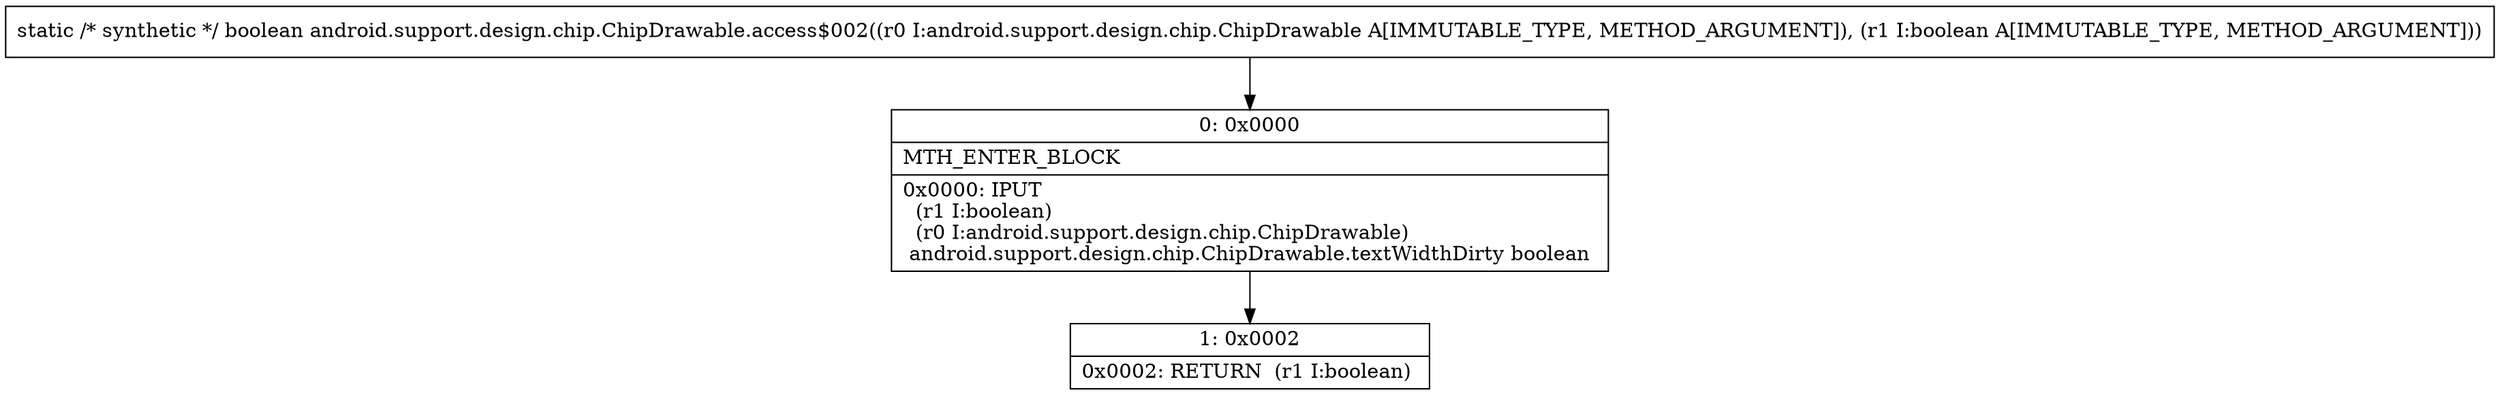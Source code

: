 digraph "CFG forandroid.support.design.chip.ChipDrawable.access$002(Landroid\/support\/design\/chip\/ChipDrawable;Z)Z" {
Node_0 [shape=record,label="{0\:\ 0x0000|MTH_ENTER_BLOCK\l|0x0000: IPUT  \l  (r1 I:boolean)\l  (r0 I:android.support.design.chip.ChipDrawable)\l android.support.design.chip.ChipDrawable.textWidthDirty boolean \l}"];
Node_1 [shape=record,label="{1\:\ 0x0002|0x0002: RETURN  (r1 I:boolean) \l}"];
MethodNode[shape=record,label="{static \/* synthetic *\/ boolean android.support.design.chip.ChipDrawable.access$002((r0 I:android.support.design.chip.ChipDrawable A[IMMUTABLE_TYPE, METHOD_ARGUMENT]), (r1 I:boolean A[IMMUTABLE_TYPE, METHOD_ARGUMENT])) }"];
MethodNode -> Node_0;
Node_0 -> Node_1;
}

